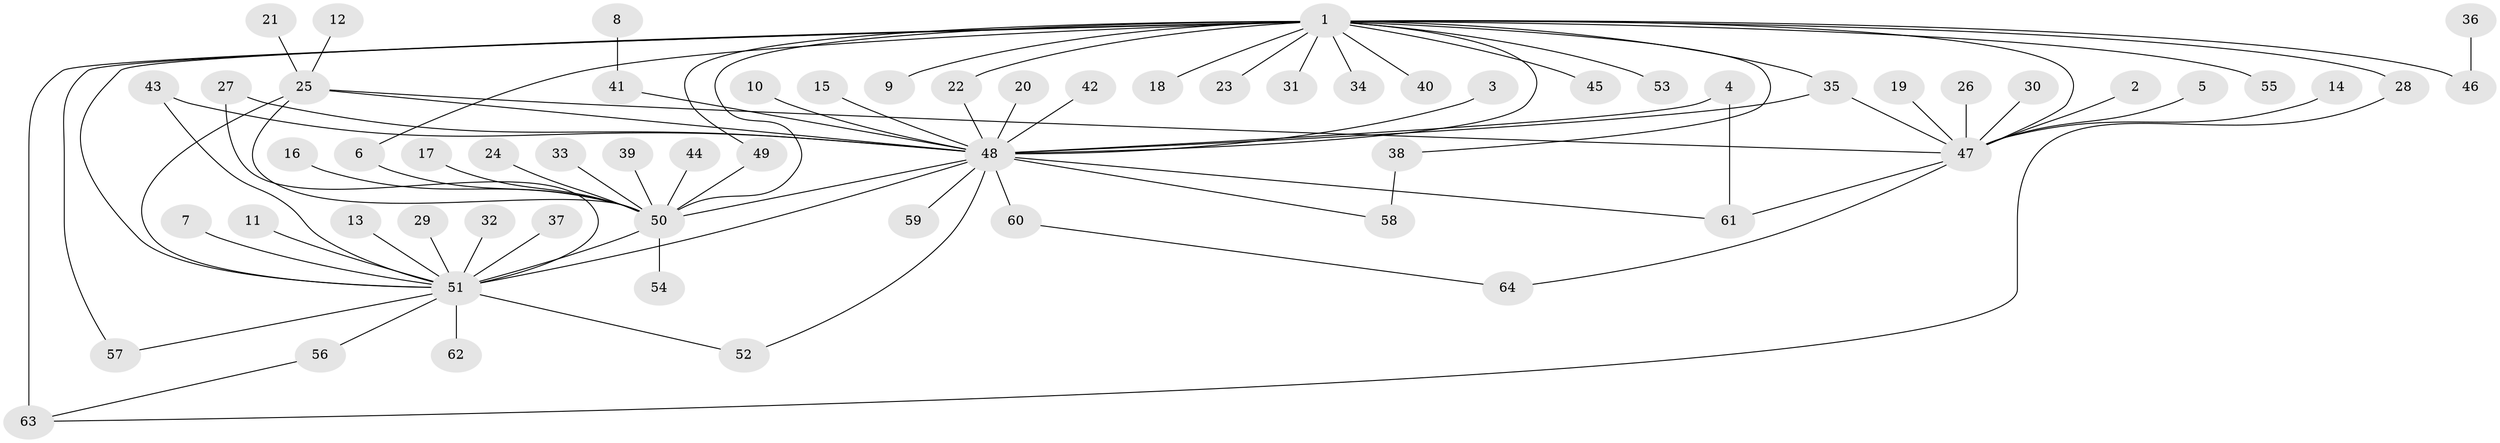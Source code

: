 // original degree distribution, {25: 0.007874015748031496, 14: 0.007874015748031496, 21: 0.007874015748031496, 22: 0.007874015748031496, 12: 0.015748031496062992, 2: 0.28346456692913385, 1: 0.44881889763779526, 6: 0.023622047244094488, 4: 0.031496062992125984, 3: 0.14960629921259844, 9: 0.007874015748031496, 5: 0.007874015748031496}
// Generated by graph-tools (version 1.1) at 2025/26/03/09/25 03:26:07]
// undirected, 64 vertices, 84 edges
graph export_dot {
graph [start="1"]
  node [color=gray90,style=filled];
  1;
  2;
  3;
  4;
  5;
  6;
  7;
  8;
  9;
  10;
  11;
  12;
  13;
  14;
  15;
  16;
  17;
  18;
  19;
  20;
  21;
  22;
  23;
  24;
  25;
  26;
  27;
  28;
  29;
  30;
  31;
  32;
  33;
  34;
  35;
  36;
  37;
  38;
  39;
  40;
  41;
  42;
  43;
  44;
  45;
  46;
  47;
  48;
  49;
  50;
  51;
  52;
  53;
  54;
  55;
  56;
  57;
  58;
  59;
  60;
  61;
  62;
  63;
  64;
  1 -- 6 [weight=1.0];
  1 -- 9 [weight=1.0];
  1 -- 18 [weight=1.0];
  1 -- 22 [weight=1.0];
  1 -- 23 [weight=1.0];
  1 -- 28 [weight=2.0];
  1 -- 31 [weight=1.0];
  1 -- 34 [weight=1.0];
  1 -- 35 [weight=1.0];
  1 -- 38 [weight=1.0];
  1 -- 40 [weight=1.0];
  1 -- 45 [weight=1.0];
  1 -- 46 [weight=2.0];
  1 -- 47 [weight=1.0];
  1 -- 48 [weight=4.0];
  1 -- 49 [weight=1.0];
  1 -- 50 [weight=4.0];
  1 -- 51 [weight=2.0];
  1 -- 53 [weight=1.0];
  1 -- 55 [weight=2.0];
  1 -- 57 [weight=1.0];
  1 -- 63 [weight=3.0];
  2 -- 47 [weight=1.0];
  3 -- 48 [weight=1.0];
  4 -- 48 [weight=1.0];
  4 -- 61 [weight=1.0];
  5 -- 47 [weight=1.0];
  6 -- 50 [weight=1.0];
  7 -- 51 [weight=1.0];
  8 -- 41 [weight=1.0];
  10 -- 48 [weight=1.0];
  11 -- 51 [weight=1.0];
  12 -- 25 [weight=1.0];
  13 -- 51 [weight=1.0];
  14 -- 47 [weight=1.0];
  15 -- 48 [weight=1.0];
  16 -- 50 [weight=1.0];
  17 -- 50 [weight=1.0];
  19 -- 47 [weight=1.0];
  20 -- 48 [weight=1.0];
  21 -- 25 [weight=1.0];
  22 -- 48 [weight=1.0];
  24 -- 50 [weight=1.0];
  25 -- 47 [weight=1.0];
  25 -- 48 [weight=1.0];
  25 -- 50 [weight=1.0];
  25 -- 51 [weight=1.0];
  26 -- 47 [weight=1.0];
  27 -- 48 [weight=1.0];
  27 -- 51 [weight=1.0];
  28 -- 63 [weight=1.0];
  29 -- 51 [weight=1.0];
  30 -- 47 [weight=1.0];
  32 -- 51 [weight=1.0];
  33 -- 50 [weight=1.0];
  35 -- 47 [weight=1.0];
  35 -- 48 [weight=1.0];
  36 -- 46 [weight=1.0];
  37 -- 51 [weight=1.0];
  38 -- 58 [weight=1.0];
  39 -- 50 [weight=3.0];
  41 -- 48 [weight=1.0];
  42 -- 48 [weight=1.0];
  43 -- 48 [weight=1.0];
  43 -- 51 [weight=1.0];
  44 -- 50 [weight=1.0];
  47 -- 61 [weight=1.0];
  47 -- 64 [weight=1.0];
  48 -- 50 [weight=1.0];
  48 -- 51 [weight=2.0];
  48 -- 52 [weight=2.0];
  48 -- 58 [weight=1.0];
  48 -- 59 [weight=1.0];
  48 -- 60 [weight=2.0];
  48 -- 61 [weight=1.0];
  49 -- 50 [weight=1.0];
  50 -- 51 [weight=3.0];
  50 -- 54 [weight=1.0];
  51 -- 52 [weight=2.0];
  51 -- 56 [weight=1.0];
  51 -- 57 [weight=1.0];
  51 -- 62 [weight=1.0];
  56 -- 63 [weight=1.0];
  60 -- 64 [weight=1.0];
}
